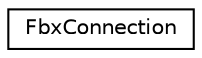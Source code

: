 digraph "クラス階層図"
{
  edge [fontname="Helvetica",fontsize="10",labelfontname="Helvetica",labelfontsize="10"];
  node [fontname="Helvetica",fontsize="10",shape=record];
  rankdir="LR";
  Node0 [label="FbxConnection",height=0.2,width=0.4,color="black", fillcolor="white", style="filled",URL="$class_fbx_connection.html"];
}
